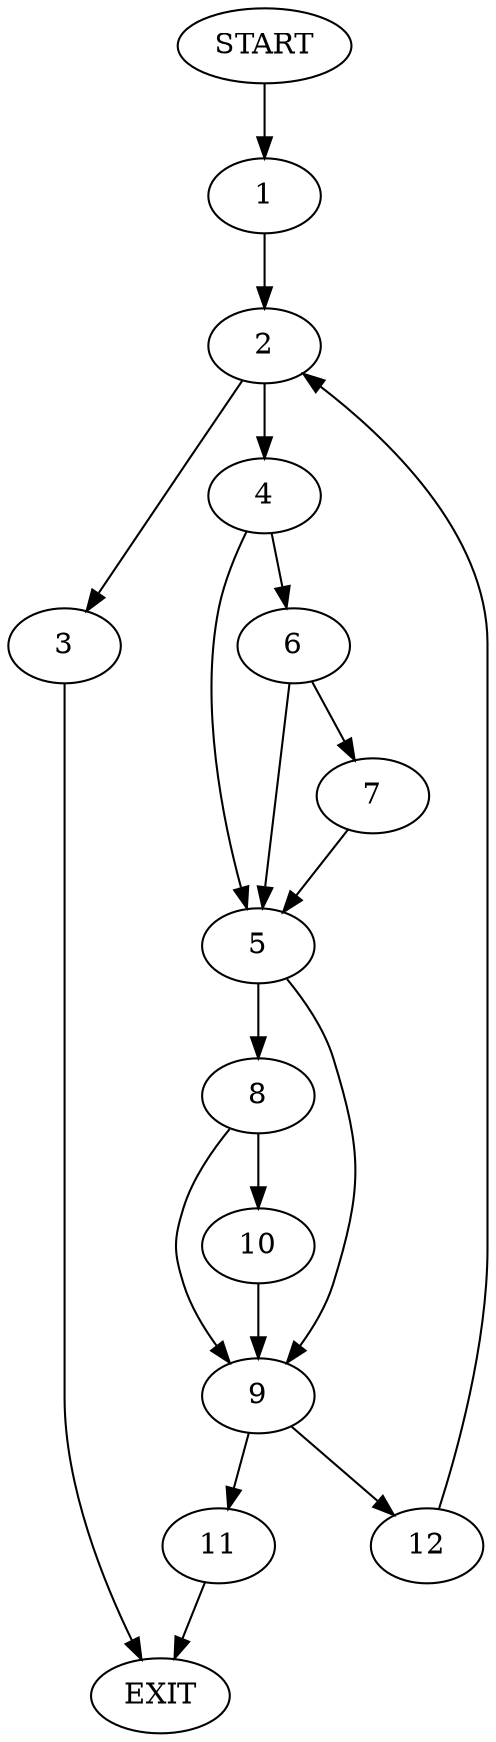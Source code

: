 digraph {
0 [label="START"]
13 [label="EXIT"]
0 -> 1
1 -> 2
2 -> 3
2 -> 4
3 -> 13
4 -> 5
4 -> 6
6 -> 7
6 -> 5
5 -> 8
5 -> 9
7 -> 5
8 -> 9
8 -> 10
9 -> 11
9 -> 12
10 -> 9
12 -> 2
11 -> 13
}
